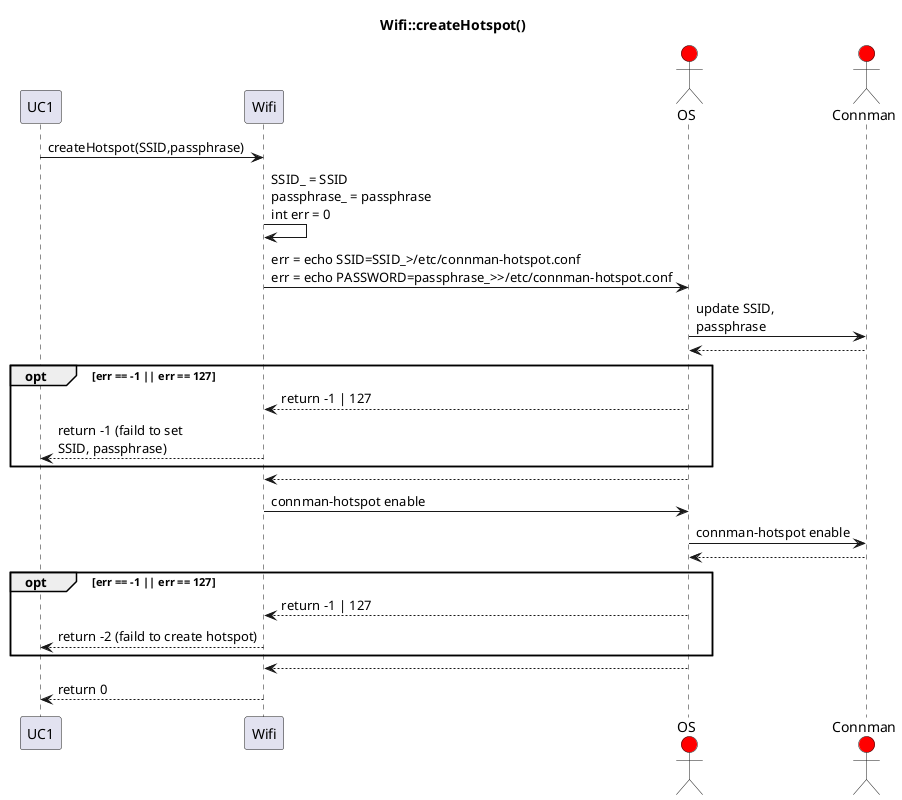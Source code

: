 @startuml
title Wifi::createHotspot()
participant UC1
participant Wifi
actor OS #red
actor Connman #red

UC1 -> Wifi : createHotspot(SSID,passphrase)
Wifi -> Wifi : SSID_ = SSID\npassphrase_ = passphrase\nint err = 0
Wifi -> OS : err = echo SSID=SSID_>/etc/connman-hotspot.conf\nerr = echo PASSWORD=passphrase_>>/etc/connman-hotspot.conf
OS -> Connman : update SSID, \npassphrase
OS <-- Connman
opt err == -1 || err == 127
Wifi <-- OS : return -1 | 127
UC1 <-- Wifi : return -1 (faild to set \nSSID, passphrase)
end
Wifi <-- OS

Wifi -> OS : connman-hotspot enable
OS -> Connman : connman-hotspot enable
OS <-- Connman
opt err == -1 || err == 127
Wifi <-- OS : return -1 | 127
UC1 <-- Wifi : return -2 (faild to create hotspot)
end
Wifi <-- OS
UC1 <-- Wifi : return 0

@enduml